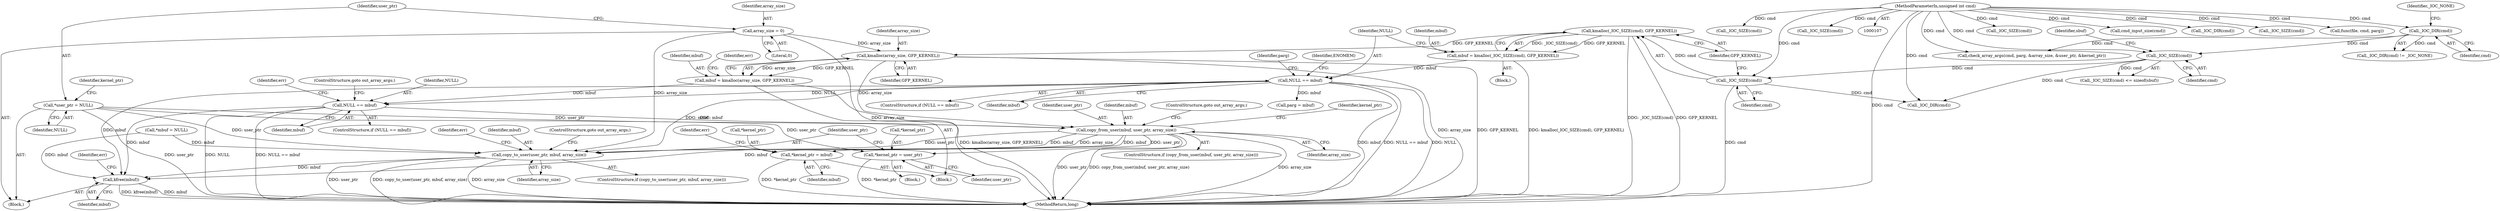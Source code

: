 digraph "0_linux_fc0a80798576f80ca10b3f6c9c7097f12fd1d64e@API" {
"1000263" [label="(Call,copy_from_user(mbuf, user_ptr, array_size))"];
"1000254" [label="(Call,NULL == mbuf)"];
"1000167" [label="(Call,NULL == mbuf)"];
"1000160" [label="(Call,mbuf = kmalloc(_IOC_SIZE(cmd), GFP_KERNEL))"];
"1000162" [label="(Call,kmalloc(_IOC_SIZE(cmd), GFP_KERNEL))"];
"1000163" [label="(Call,_IOC_SIZE(cmd))"];
"1000150" [label="(Call,_IOC_SIZE(cmd))"];
"1000144" [label="(Call,_IOC_DIR(cmd))"];
"1000109" [label="(MethodParameterIn,unsigned int cmd)"];
"1000244" [label="(Call,mbuf = kmalloc(array_size, GFP_KERNEL))"];
"1000246" [label="(Call,kmalloc(array_size, GFP_KERNEL))"];
"1000131" [label="(Call,array_size = 0)"];
"1000135" [label="(Call,*user_ptr = NULL)"];
"1000268" [label="(Call,*kernel_ptr = mbuf)"];
"1000290" [label="(Call,*kernel_ptr = user_ptr)"];
"1000295" [label="(Call,copy_to_user(user_ptr, mbuf, array_size))"];
"1000329" [label="(Call,kfree(mbuf))"];
"1000159" [label="(Block,)"];
"1000189" [label="(Call,cmd_input_size(cmd))"];
"1000162" [label="(Call,kmalloc(_IOC_SIZE(cmd), GFP_KERNEL))"];
"1000262" [label="(ControlStructure,if (copy_from_user(mbuf, user_ptr, array_size)))"];
"1000333" [label="(MethodReturn,long)"];
"1000297" [label="(Identifier,mbuf)"];
"1000321" [label="(Call,_IOC_SIZE(cmd))"];
"1000263" [label="(Call,copy_from_user(mbuf, user_ptr, array_size))"];
"1000257" [label="(ControlStructure,goto out_array_args;)"];
"1000153" [label="(Identifier,sbuf)"];
"1000151" [label="(Identifier,cmd)"];
"1000267" [label="(ControlStructure,goto out_array_args;)"];
"1000112" [label="(Block,)"];
"1000294" [label="(ControlStructure,if (copy_to_user(user_ptr, mbuf, array_size)))"];
"1000330" [label="(Identifier,mbuf)"];
"1000245" [label="(Identifier,mbuf)"];
"1000254" [label="(Call,NULL == mbuf)"];
"1000295" [label="(Call,copy_to_user(user_ptr, mbuf, array_size))"];
"1000163" [label="(Call,_IOC_SIZE(cmd))"];
"1000271" [label="(Identifier,mbuf)"];
"1000291" [label="(Call,*kernel_ptr)"];
"1000303" [label="(ControlStructure,goto out_array_args;)"];
"1000244" [label="(Call,mbuf = kmalloc(array_size, GFP_KERNEL))"];
"1000150" [label="(Call,_IOC_SIZE(cmd))"];
"1000146" [label="(Identifier,_IOC_NONE)"];
"1000311" [label="(Call,_IOC_DIR(cmd))"];
"1000247" [label="(Identifier,array_size)"];
"1000165" [label="(Identifier,GFP_KERNEL)"];
"1000169" [label="(Identifier,mbuf)"];
"1000166" [label="(ControlStructure,if (NULL == mbuf))"];
"1000140" [label="(Identifier,kernel_ptr)"];
"1000137" [label="(Identifier,NULL)"];
"1000149" [label="(Call,_IOC_SIZE(cmd) <= sizeof(sbuf))"];
"1000212" [label="(Call,_IOC_SIZE(cmd))"];
"1000298" [label="(Identifier,array_size)"];
"1000173" [label="(Call,parg = mbuf)"];
"1000256" [label="(Identifier,mbuf)"];
"1000131" [label="(Call,array_size = 0)"];
"1000115" [label="(Call,*mbuf = NULL)"];
"1000160" [label="(Call,mbuf = kmalloc(_IOC_SIZE(cmd), GFP_KERNEL))"];
"1000172" [label="(Identifier,ENOMEM)"];
"1000270" [label="(Identifier,kernel_ptr)"];
"1000265" [label="(Identifier,user_ptr)"];
"1000144" [label="(Call,_IOC_DIR(cmd))"];
"1000224" [label="(Call,check_array_args(cmd, parg, &array_size, &user_ptr, &kernel_ptr))"];
"1000296" [label="(Identifier,user_ptr)"];
"1000268" [label="(Call,*kernel_ptr = mbuf)"];
"1000246" [label="(Call,kmalloc(array_size, GFP_KERNEL))"];
"1000250" [label="(Identifier,err)"];
"1000264" [label="(Identifier,mbuf)"];
"1000300" [label="(Identifier,err)"];
"1000332" [label="(Identifier,err)"];
"1000273" [label="(Identifier,err)"];
"1000161" [label="(Identifier,mbuf)"];
"1000293" [label="(Identifier,user_ptr)"];
"1000182" [label="(Call,_IOC_DIR(cmd))"];
"1000145" [label="(Identifier,cmd)"];
"1000164" [label="(Identifier,cmd)"];
"1000255" [label="(Identifier,NULL)"];
"1000132" [label="(Identifier,array_size)"];
"1000289" [label="(Block,)"];
"1000274" [label="(Call,func(file, cmd, parg))"];
"1000266" [label="(Identifier,array_size)"];
"1000269" [label="(Call,*kernel_ptr)"];
"1000167" [label="(Call,NULL == mbuf)"];
"1000174" [label="(Identifier,parg)"];
"1000136" [label="(Identifier,user_ptr)"];
"1000253" [label="(ControlStructure,if (NULL == mbuf))"];
"1000202" [label="(Call,_IOC_SIZE(cmd))"];
"1000243" [label="(Block,)"];
"1000290" [label="(Call,*kernel_ptr = user_ptr)"];
"1000133" [label="(Literal,0)"];
"1000248" [label="(Identifier,GFP_KERNEL)"];
"1000168" [label="(Identifier,NULL)"];
"1000329" [label="(Call,kfree(mbuf))"];
"1000135" [label="(Call,*user_ptr = NULL)"];
"1000220" [label="(Call,_IOC_SIZE(cmd))"];
"1000109" [label="(MethodParameterIn,unsigned int cmd)"];
"1000259" [label="(Identifier,err)"];
"1000143" [label="(Call,_IOC_DIR(cmd) != _IOC_NONE)"];
"1000263" -> "1000262"  [label="AST: "];
"1000263" -> "1000266"  [label="CFG: "];
"1000264" -> "1000263"  [label="AST: "];
"1000265" -> "1000263"  [label="AST: "];
"1000266" -> "1000263"  [label="AST: "];
"1000267" -> "1000263"  [label="CFG: "];
"1000270" -> "1000263"  [label="CFG: "];
"1000263" -> "1000333"  [label="DDG: user_ptr"];
"1000263" -> "1000333"  [label="DDG: copy_from_user(mbuf, user_ptr, array_size)"];
"1000263" -> "1000333"  [label="DDG: array_size"];
"1000254" -> "1000263"  [label="DDG: mbuf"];
"1000135" -> "1000263"  [label="DDG: user_ptr"];
"1000246" -> "1000263"  [label="DDG: array_size"];
"1000263" -> "1000268"  [label="DDG: mbuf"];
"1000263" -> "1000290"  [label="DDG: user_ptr"];
"1000263" -> "1000295"  [label="DDG: user_ptr"];
"1000263" -> "1000295"  [label="DDG: mbuf"];
"1000263" -> "1000295"  [label="DDG: array_size"];
"1000263" -> "1000329"  [label="DDG: mbuf"];
"1000254" -> "1000253"  [label="AST: "];
"1000254" -> "1000256"  [label="CFG: "];
"1000255" -> "1000254"  [label="AST: "];
"1000256" -> "1000254"  [label="AST: "];
"1000257" -> "1000254"  [label="CFG: "];
"1000259" -> "1000254"  [label="CFG: "];
"1000254" -> "1000333"  [label="DDG: NULL"];
"1000254" -> "1000333"  [label="DDG: NULL == mbuf"];
"1000167" -> "1000254"  [label="DDG: NULL"];
"1000244" -> "1000254"  [label="DDG: mbuf"];
"1000254" -> "1000329"  [label="DDG: mbuf"];
"1000167" -> "1000166"  [label="AST: "];
"1000167" -> "1000169"  [label="CFG: "];
"1000168" -> "1000167"  [label="AST: "];
"1000169" -> "1000167"  [label="AST: "];
"1000172" -> "1000167"  [label="CFG: "];
"1000174" -> "1000167"  [label="CFG: "];
"1000167" -> "1000333"  [label="DDG: NULL"];
"1000167" -> "1000333"  [label="DDG: mbuf"];
"1000167" -> "1000333"  [label="DDG: NULL == mbuf"];
"1000160" -> "1000167"  [label="DDG: mbuf"];
"1000167" -> "1000173"  [label="DDG: mbuf"];
"1000167" -> "1000295"  [label="DDG: mbuf"];
"1000167" -> "1000329"  [label="DDG: mbuf"];
"1000160" -> "1000159"  [label="AST: "];
"1000160" -> "1000162"  [label="CFG: "];
"1000161" -> "1000160"  [label="AST: "];
"1000162" -> "1000160"  [label="AST: "];
"1000168" -> "1000160"  [label="CFG: "];
"1000160" -> "1000333"  [label="DDG: kmalloc(_IOC_SIZE(cmd), GFP_KERNEL)"];
"1000162" -> "1000160"  [label="DDG: _IOC_SIZE(cmd)"];
"1000162" -> "1000160"  [label="DDG: GFP_KERNEL"];
"1000162" -> "1000165"  [label="CFG: "];
"1000163" -> "1000162"  [label="AST: "];
"1000165" -> "1000162"  [label="AST: "];
"1000162" -> "1000333"  [label="DDG: _IOC_SIZE(cmd)"];
"1000162" -> "1000333"  [label="DDG: GFP_KERNEL"];
"1000163" -> "1000162"  [label="DDG: cmd"];
"1000162" -> "1000246"  [label="DDG: GFP_KERNEL"];
"1000163" -> "1000164"  [label="CFG: "];
"1000164" -> "1000163"  [label="AST: "];
"1000165" -> "1000163"  [label="CFG: "];
"1000163" -> "1000333"  [label="DDG: cmd"];
"1000150" -> "1000163"  [label="DDG: cmd"];
"1000109" -> "1000163"  [label="DDG: cmd"];
"1000163" -> "1000182"  [label="DDG: cmd"];
"1000150" -> "1000149"  [label="AST: "];
"1000150" -> "1000151"  [label="CFG: "];
"1000151" -> "1000150"  [label="AST: "];
"1000153" -> "1000150"  [label="CFG: "];
"1000150" -> "1000149"  [label="DDG: cmd"];
"1000144" -> "1000150"  [label="DDG: cmd"];
"1000109" -> "1000150"  [label="DDG: cmd"];
"1000150" -> "1000182"  [label="DDG: cmd"];
"1000144" -> "1000143"  [label="AST: "];
"1000144" -> "1000145"  [label="CFG: "];
"1000145" -> "1000144"  [label="AST: "];
"1000146" -> "1000144"  [label="CFG: "];
"1000144" -> "1000143"  [label="DDG: cmd"];
"1000109" -> "1000144"  [label="DDG: cmd"];
"1000144" -> "1000224"  [label="DDG: cmd"];
"1000109" -> "1000107"  [label="AST: "];
"1000109" -> "1000333"  [label="DDG: cmd"];
"1000109" -> "1000182"  [label="DDG: cmd"];
"1000109" -> "1000189"  [label="DDG: cmd"];
"1000109" -> "1000202"  [label="DDG: cmd"];
"1000109" -> "1000212"  [label="DDG: cmd"];
"1000109" -> "1000220"  [label="DDG: cmd"];
"1000109" -> "1000224"  [label="DDG: cmd"];
"1000109" -> "1000274"  [label="DDG: cmd"];
"1000109" -> "1000311"  [label="DDG: cmd"];
"1000109" -> "1000321"  [label="DDG: cmd"];
"1000244" -> "1000243"  [label="AST: "];
"1000244" -> "1000246"  [label="CFG: "];
"1000245" -> "1000244"  [label="AST: "];
"1000246" -> "1000244"  [label="AST: "];
"1000250" -> "1000244"  [label="CFG: "];
"1000244" -> "1000333"  [label="DDG: kmalloc(array_size, GFP_KERNEL)"];
"1000246" -> "1000244"  [label="DDG: array_size"];
"1000246" -> "1000244"  [label="DDG: GFP_KERNEL"];
"1000246" -> "1000248"  [label="CFG: "];
"1000247" -> "1000246"  [label="AST: "];
"1000248" -> "1000246"  [label="AST: "];
"1000246" -> "1000333"  [label="DDG: GFP_KERNEL"];
"1000246" -> "1000333"  [label="DDG: array_size"];
"1000131" -> "1000246"  [label="DDG: array_size"];
"1000131" -> "1000112"  [label="AST: "];
"1000131" -> "1000133"  [label="CFG: "];
"1000132" -> "1000131"  [label="AST: "];
"1000133" -> "1000131"  [label="AST: "];
"1000136" -> "1000131"  [label="CFG: "];
"1000131" -> "1000333"  [label="DDG: array_size"];
"1000131" -> "1000295"  [label="DDG: array_size"];
"1000135" -> "1000112"  [label="AST: "];
"1000135" -> "1000137"  [label="CFG: "];
"1000136" -> "1000135"  [label="AST: "];
"1000137" -> "1000135"  [label="AST: "];
"1000140" -> "1000135"  [label="CFG: "];
"1000135" -> "1000333"  [label="DDG: user_ptr"];
"1000135" -> "1000290"  [label="DDG: user_ptr"];
"1000135" -> "1000295"  [label="DDG: user_ptr"];
"1000268" -> "1000243"  [label="AST: "];
"1000268" -> "1000271"  [label="CFG: "];
"1000269" -> "1000268"  [label="AST: "];
"1000271" -> "1000268"  [label="AST: "];
"1000273" -> "1000268"  [label="CFG: "];
"1000268" -> "1000333"  [label="DDG: *kernel_ptr"];
"1000290" -> "1000289"  [label="AST: "];
"1000290" -> "1000293"  [label="CFG: "];
"1000291" -> "1000290"  [label="AST: "];
"1000293" -> "1000290"  [label="AST: "];
"1000296" -> "1000290"  [label="CFG: "];
"1000290" -> "1000333"  [label="DDG: *kernel_ptr"];
"1000295" -> "1000294"  [label="AST: "];
"1000295" -> "1000298"  [label="CFG: "];
"1000296" -> "1000295"  [label="AST: "];
"1000297" -> "1000295"  [label="AST: "];
"1000298" -> "1000295"  [label="AST: "];
"1000300" -> "1000295"  [label="CFG: "];
"1000303" -> "1000295"  [label="CFG: "];
"1000295" -> "1000333"  [label="DDG: array_size"];
"1000295" -> "1000333"  [label="DDG: user_ptr"];
"1000295" -> "1000333"  [label="DDG: copy_to_user(user_ptr, mbuf, array_size)"];
"1000115" -> "1000295"  [label="DDG: mbuf"];
"1000295" -> "1000329"  [label="DDG: mbuf"];
"1000329" -> "1000112"  [label="AST: "];
"1000329" -> "1000330"  [label="CFG: "];
"1000330" -> "1000329"  [label="AST: "];
"1000332" -> "1000329"  [label="CFG: "];
"1000329" -> "1000333"  [label="DDG: kfree(mbuf)"];
"1000329" -> "1000333"  [label="DDG: mbuf"];
"1000115" -> "1000329"  [label="DDG: mbuf"];
}
